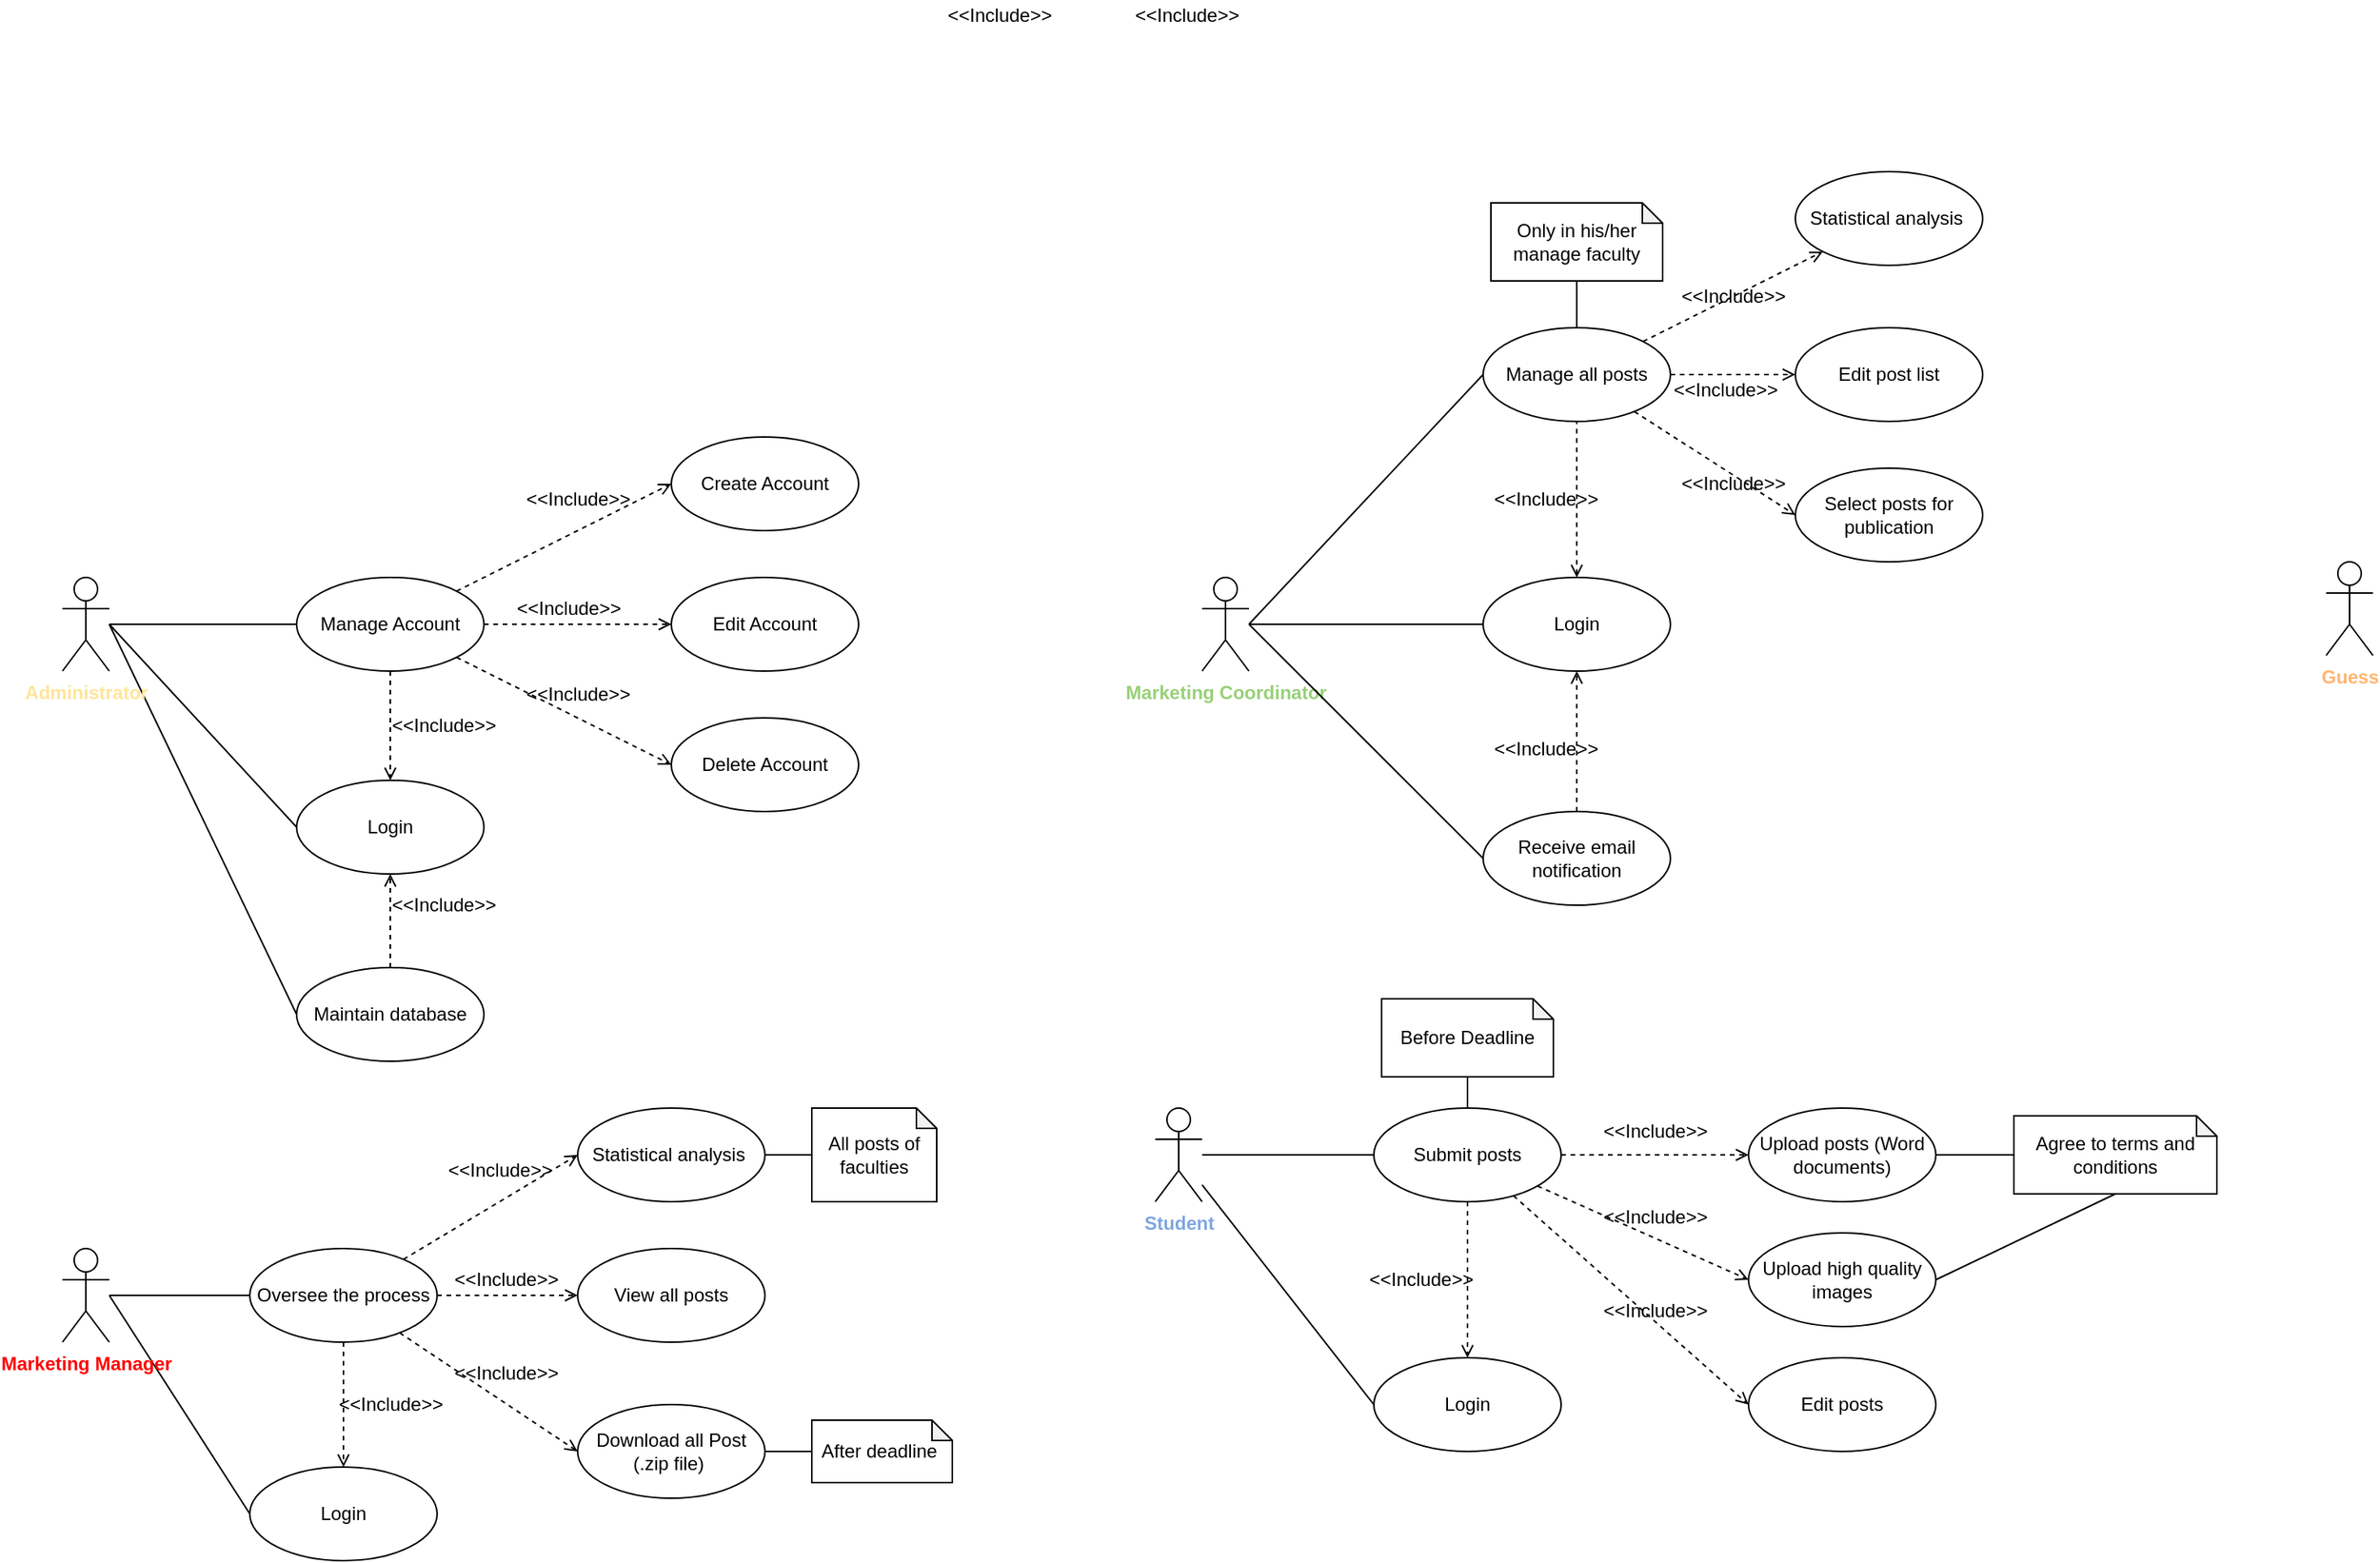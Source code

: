 <mxfile version="14.2.9" type="device"><diagram id="wyO9RBOQ9WLm2BZvJSTV" name="Page-1"><mxGraphModel dx="1037" dy="620" grid="1" gridSize="10" guides="1" tooltips="1" connect="1" arrows="1" fold="1" page="1" pageScale="1" pageWidth="827" pageHeight="1169" math="0" shadow="0"><root><mxCell id="0"/><mxCell id="1" parent="0"/><mxCell id="w-zreh3emUY5CEo7nI_e-14" style="edgeStyle=none;rounded=0;orthogonalLoop=1;jettySize=auto;html=1;endArrow=none;endFill=0;" parent="1" source="w-zreh3emUY5CEo7nI_e-1" target="w-zreh3emUY5CEo7nI_e-2" edge="1"><mxGeometry relative="1" as="geometry"/></mxCell><mxCell id="w-zreh3emUY5CEo7nI_e-15" style="edgeStyle=none;rounded=0;orthogonalLoop=1;jettySize=auto;html=1;entryX=0;entryY=0.5;entryDx=0;entryDy=0;endArrow=none;endFill=0;" parent="1" target="w-zreh3emUY5CEo7nI_e-24" edge="1"><mxGeometry relative="1" as="geometry"><mxPoint x="120" y="540" as="sourcePoint"/><mxPoint x="240" y="790" as="targetPoint"/></mxGeometry></mxCell><mxCell id="w-zreh3emUY5CEo7nI_e-50" style="edgeStyle=none;rounded=0;orthogonalLoop=1;jettySize=auto;html=1;entryX=0;entryY=0.5;entryDx=0;entryDy=0;endArrow=none;endFill=0;" parent="1" target="w-zreh3emUY5CEo7nI_e-4" edge="1"><mxGeometry relative="1" as="geometry"><mxPoint x="120" y="540" as="sourcePoint"/></mxGeometry></mxCell><mxCell id="w-zreh3emUY5CEo7nI_e-1" value="&lt;b&gt;&lt;font color=&quot;#ffe599&quot;&gt;Administrator&lt;/font&gt;&lt;/b&gt;" style="shape=umlActor;verticalLabelPosition=bottom;verticalAlign=top;html=1;outlineConnect=0;" parent="1" vertex="1"><mxGeometry x="90" y="510" width="30" height="60" as="geometry"/></mxCell><mxCell id="w-zreh3emUY5CEo7nI_e-11" style="edgeStyle=none;rounded=0;orthogonalLoop=1;jettySize=auto;html=1;entryX=0;entryY=0.5;entryDx=0;entryDy=0;dashed=1;endArrow=open;endFill=0;" parent="1" source="w-zreh3emUY5CEo7nI_e-2" target="w-zreh3emUY5CEo7nI_e-6" edge="1"><mxGeometry relative="1" as="geometry"/></mxCell><mxCell id="w-zreh3emUY5CEo7nI_e-12" style="edgeStyle=none;rounded=0;orthogonalLoop=1;jettySize=auto;html=1;dashed=1;endArrow=open;endFill=0;entryX=0;entryY=0.5;entryDx=0;entryDy=0;" parent="1" source="w-zreh3emUY5CEo7nI_e-2" target="w-zreh3emUY5CEo7nI_e-7" edge="1"><mxGeometry relative="1" as="geometry"/></mxCell><mxCell id="w-zreh3emUY5CEo7nI_e-13" style="edgeStyle=none;rounded=0;orthogonalLoop=1;jettySize=auto;html=1;dashed=1;endArrow=open;endFill=0;" parent="1" source="w-zreh3emUY5CEo7nI_e-2" target="w-zreh3emUY5CEo7nI_e-4" edge="1"><mxGeometry relative="1" as="geometry"/></mxCell><mxCell id="w-zreh3emUY5CEo7nI_e-2" value="Manage Account" style="ellipse;whiteSpace=wrap;html=1;" parent="1" vertex="1"><mxGeometry x="240" y="510" width="120" height="60" as="geometry"/></mxCell><mxCell id="w-zreh3emUY5CEo7nI_e-4" value="Login" style="ellipse;whiteSpace=wrap;html=1;" parent="1" vertex="1"><mxGeometry x="240" y="640" width="120" height="60" as="geometry"/></mxCell><mxCell id="w-zreh3emUY5CEo7nI_e-5" value="Create Account" style="ellipse;whiteSpace=wrap;html=1;" parent="1" vertex="1"><mxGeometry x="480" y="420" width="120" height="60" as="geometry"/></mxCell><mxCell id="w-zreh3emUY5CEo7nI_e-6" value="Edit Account" style="ellipse;whiteSpace=wrap;html=1;" parent="1" vertex="1"><mxGeometry x="480" y="510" width="120" height="60" as="geometry"/></mxCell><mxCell id="w-zreh3emUY5CEo7nI_e-7" value="Delete Account" style="ellipse;whiteSpace=wrap;html=1;" parent="1" vertex="1"><mxGeometry x="480" y="600" width="120" height="60" as="geometry"/></mxCell><mxCell id="w-zreh3emUY5CEo7nI_e-8" style="edgeStyle=orthogonalEdgeStyle;rounded=0;orthogonalLoop=1;jettySize=auto;html=1;exitX=0.5;exitY=1;exitDx=0;exitDy=0;" parent="1" source="w-zreh3emUY5CEo7nI_e-6" target="w-zreh3emUY5CEo7nI_e-6" edge="1"><mxGeometry relative="1" as="geometry"/></mxCell><mxCell id="w-zreh3emUY5CEo7nI_e-16" value="&amp;lt;&amp;lt;Include&amp;gt;&amp;gt;" style="text;html=1;align=center;verticalAlign=middle;resizable=0;points=[];autosize=1;" parent="1" vertex="1"><mxGeometry x="770" y="140" width="80" height="20" as="geometry"/></mxCell><mxCell id="w-zreh3emUY5CEo7nI_e-17" value="&amp;lt;&amp;lt;Include&amp;gt;&amp;gt;" style="text;html=1;align=center;verticalAlign=middle;resizable=0;points=[];autosize=1;" parent="1" vertex="1"><mxGeometry x="650" y="140" width="80" height="20" as="geometry"/></mxCell><mxCell id="w-zreh3emUY5CEo7nI_e-18" value="&amp;lt;&amp;lt;Include&amp;gt;&amp;gt;" style="text;html=1;align=center;verticalAlign=middle;resizable=0;points=[];autosize=1;" parent="1" vertex="1"><mxGeometry x="374" y="520" width="80" height="20" as="geometry"/></mxCell><mxCell id="w-zreh3emUY5CEo7nI_e-19" value="&amp;lt;&amp;lt;Include&amp;gt;&amp;gt;" style="text;html=1;align=center;verticalAlign=middle;resizable=0;points=[];autosize=1;" parent="1" vertex="1"><mxGeometry x="380" y="450" width="80" height="20" as="geometry"/></mxCell><mxCell id="w-zreh3emUY5CEo7nI_e-20" style="rounded=0;orthogonalLoop=1;jettySize=auto;html=1;dashed=1;endArrow=open;endFill=0;entryX=0;entryY=0.5;entryDx=0;entryDy=0;" parent="1" source="w-zreh3emUY5CEo7nI_e-2" target="w-zreh3emUY5CEo7nI_e-5" edge="1"><mxGeometry relative="1" as="geometry"><mxPoint x="344.813" y="520.051" as="sourcePoint"/><mxPoint x="455.402" y="470.069" as="targetPoint"/></mxGeometry></mxCell><mxCell id="w-zreh3emUY5CEo7nI_e-21" value="&amp;lt;&amp;lt;Include&amp;gt;&amp;gt;" style="text;html=1;align=center;verticalAlign=middle;resizable=0;points=[];autosize=1;" parent="1" vertex="1"><mxGeometry x="380" y="575" width="80" height="20" as="geometry"/></mxCell><mxCell id="w-zreh3emUY5CEo7nI_e-22" value="&amp;lt;&amp;lt;Include&amp;gt;&amp;gt;" style="text;html=1;align=center;verticalAlign=middle;resizable=0;points=[];autosize=1;" parent="1" vertex="1"><mxGeometry x="294" y="595" width="80" height="20" as="geometry"/></mxCell><mxCell id="w-zreh3emUY5CEo7nI_e-44" style="edgeStyle=none;rounded=0;orthogonalLoop=1;jettySize=auto;html=1;entryX=0.5;entryY=1;entryDx=0;entryDy=0;dashed=1;endArrow=open;endFill=0;" parent="1" source="w-zreh3emUY5CEo7nI_e-24" target="w-zreh3emUY5CEo7nI_e-4" edge="1"><mxGeometry relative="1" as="geometry"/></mxCell><mxCell id="w-zreh3emUY5CEo7nI_e-24" value="Maintain database" style="ellipse;whiteSpace=wrap;html=1;" parent="1" vertex="1"><mxGeometry x="240" y="760" width="120" height="60" as="geometry"/></mxCell><mxCell id="w-zreh3emUY5CEo7nI_e-46" style="edgeStyle=none;rounded=0;orthogonalLoop=1;jettySize=auto;html=1;entryX=0;entryY=0.5;entryDx=0;entryDy=0;endArrow=none;endFill=0;" parent="1" source="w-zreh3emUY5CEo7nI_e-26" target="w-zreh3emUY5CEo7nI_e-27" edge="1"><mxGeometry relative="1" as="geometry"/></mxCell><mxCell id="w-zreh3emUY5CEo7nI_e-51" style="edgeStyle=none;rounded=0;orthogonalLoop=1;jettySize=auto;html=1;entryX=0;entryY=0.5;entryDx=0;entryDy=0;endArrow=none;endFill=0;" parent="1" target="w-zreh3emUY5CEo7nI_e-37" edge="1"><mxGeometry relative="1" as="geometry"><mxPoint x="120" y="970" as="sourcePoint"/></mxGeometry></mxCell><mxCell id="w-zreh3emUY5CEo7nI_e-26" value="&lt;b&gt;&lt;font color=&quot;#ff0000&quot;&gt;Marketing Manager&lt;/font&gt;&lt;/b&gt;" style="shape=umlActor;verticalLabelPosition=bottom;verticalAlign=top;html=1;outlineConnect=0;" parent="1" vertex="1"><mxGeometry x="90" y="940" width="30" height="60" as="geometry"/></mxCell><mxCell id="w-zreh3emUY5CEo7nI_e-31" style="edgeStyle=none;rounded=0;orthogonalLoop=1;jettySize=auto;html=1;entryX=0;entryY=0.5;entryDx=0;entryDy=0;dashed=1;endArrow=open;endFill=0;" parent="1" source="w-zreh3emUY5CEo7nI_e-27" target="w-zreh3emUY5CEo7nI_e-28" edge="1"><mxGeometry relative="1" as="geometry"/></mxCell><mxCell id="w-zreh3emUY5CEo7nI_e-32" style="edgeStyle=none;rounded=0;orthogonalLoop=1;jettySize=auto;html=1;dashed=1;endArrow=open;endFill=0;entryX=0;entryY=0.5;entryDx=0;entryDy=0;" parent="1" source="w-zreh3emUY5CEo7nI_e-27" target="w-zreh3emUY5CEo7nI_e-33" edge="1"><mxGeometry relative="1" as="geometry"><mxPoint x="420" y="1050" as="targetPoint"/></mxGeometry></mxCell><mxCell id="w-zreh3emUY5CEo7nI_e-38" style="edgeStyle=none;rounded=0;orthogonalLoop=1;jettySize=auto;html=1;entryX=0.5;entryY=0;entryDx=0;entryDy=0;endArrow=open;endFill=0;dashed=1;" parent="1" source="w-zreh3emUY5CEo7nI_e-27" target="w-zreh3emUY5CEo7nI_e-37" edge="1"><mxGeometry relative="1" as="geometry"/></mxCell><mxCell id="w-zreh3emUY5CEo7nI_e-39" style="edgeStyle=none;rounded=0;orthogonalLoop=1;jettySize=auto;html=1;entryX=0;entryY=0.5;entryDx=0;entryDy=0;dashed=1;endArrow=open;endFill=0;" parent="1" source="w-zreh3emUY5CEo7nI_e-27" target="w-zreh3emUY5CEo7nI_e-34" edge="1"><mxGeometry relative="1" as="geometry"/></mxCell><mxCell id="w-zreh3emUY5CEo7nI_e-27" value="Oversee the process" style="ellipse;whiteSpace=wrap;html=1;" parent="1" vertex="1"><mxGeometry x="210" y="940" width="120" height="60" as="geometry"/></mxCell><mxCell id="w-zreh3emUY5CEo7nI_e-30" style="edgeStyle=none;rounded=0;orthogonalLoop=1;jettySize=auto;html=1;entryX=0;entryY=0.5;entryDx=0;entryDy=0;entryPerimeter=0;endArrow=none;endFill=0;" parent="1" source="w-zreh3emUY5CEo7nI_e-28" target="w-zreh3emUY5CEo7nI_e-29" edge="1"><mxGeometry relative="1" as="geometry"/></mxCell><mxCell id="w-zreh3emUY5CEo7nI_e-28" value="Statistical analysis&amp;nbsp;" style="ellipse;whiteSpace=wrap;html=1;" parent="1" vertex="1"><mxGeometry x="420" y="850" width="120" height="60" as="geometry"/></mxCell><mxCell id="w-zreh3emUY5CEo7nI_e-29" value="All posts of faculties" style="shape=note;whiteSpace=wrap;html=1;backgroundOutline=1;darkOpacity=0.05;size=13;" parent="1" vertex="1"><mxGeometry x="570" y="850" width="80" height="60" as="geometry"/></mxCell><mxCell id="w-zreh3emUY5CEo7nI_e-33" value="View all posts" style="ellipse;whiteSpace=wrap;html=1;" parent="1" vertex="1"><mxGeometry x="420" y="940" width="120" height="60" as="geometry"/></mxCell><mxCell id="w-zreh3emUY5CEo7nI_e-36" style="edgeStyle=none;rounded=0;orthogonalLoop=1;jettySize=auto;html=1;entryX=0;entryY=0.5;entryDx=0;entryDy=0;entryPerimeter=0;endArrow=none;endFill=0;" parent="1" source="w-zreh3emUY5CEo7nI_e-34" target="w-zreh3emUY5CEo7nI_e-35" edge="1"><mxGeometry relative="1" as="geometry"/></mxCell><mxCell id="w-zreh3emUY5CEo7nI_e-34" value="Download all Post (.zip file)&amp;nbsp;" style="ellipse;whiteSpace=wrap;html=1;" parent="1" vertex="1"><mxGeometry x="420" y="1040" width="120" height="60" as="geometry"/></mxCell><mxCell id="w-zreh3emUY5CEo7nI_e-35" value="After deadline&amp;nbsp;" style="shape=note;whiteSpace=wrap;html=1;backgroundOutline=1;darkOpacity=0.05;size=13;" parent="1" vertex="1"><mxGeometry x="570" y="1050" width="90" height="40" as="geometry"/></mxCell><mxCell id="w-zreh3emUY5CEo7nI_e-37" value="Login" style="ellipse;whiteSpace=wrap;html=1;" parent="1" vertex="1"><mxGeometry x="210" y="1080" width="120" height="60" as="geometry"/></mxCell><mxCell id="w-zreh3emUY5CEo7nI_e-40" value="&amp;lt;&amp;lt;Include&amp;gt;&amp;gt;" style="text;html=1;align=center;verticalAlign=middle;resizable=0;points=[];autosize=1;" parent="1" vertex="1"><mxGeometry x="330" y="880" width="80" height="20" as="geometry"/></mxCell><mxCell id="w-zreh3emUY5CEo7nI_e-41" value="&amp;lt;&amp;lt;Include&amp;gt;&amp;gt;" style="text;html=1;align=center;verticalAlign=middle;resizable=0;points=[];autosize=1;" parent="1" vertex="1"><mxGeometry x="260" y="1030" width="80" height="20" as="geometry"/></mxCell><mxCell id="w-zreh3emUY5CEo7nI_e-42" value="&amp;lt;&amp;lt;Include&amp;gt;&amp;gt;" style="text;html=1;align=center;verticalAlign=middle;resizable=0;points=[];autosize=1;" parent="1" vertex="1"><mxGeometry x="334" y="1010" width="80" height="20" as="geometry"/></mxCell><mxCell id="w-zreh3emUY5CEo7nI_e-43" value="&amp;lt;&amp;lt;Include&amp;gt;&amp;gt;" style="text;html=1;align=center;verticalAlign=middle;resizable=0;points=[];autosize=1;" parent="1" vertex="1"><mxGeometry x="333.5" y="950" width="80" height="20" as="geometry"/></mxCell><mxCell id="w-zreh3emUY5CEo7nI_e-45" value="&amp;lt;&amp;lt;Include&amp;gt;&amp;gt;" style="text;html=1;align=center;verticalAlign=middle;resizable=0;points=[];autosize=1;" parent="1" vertex="1"><mxGeometry x="294" y="710" width="80" height="20" as="geometry"/></mxCell><mxCell id="w-zreh3emUY5CEo7nI_e-53" style="edgeStyle=none;rounded=0;orthogonalLoop=1;jettySize=auto;html=1;endArrow=none;endFill=0;" parent="1" source="w-zreh3emUY5CEo7nI_e-47" target="w-zreh3emUY5CEo7nI_e-52" edge="1"><mxGeometry relative="1" as="geometry"/></mxCell><mxCell id="w-zreh3emUY5CEo7nI_e-47" value="&lt;b&gt;&lt;font color=&quot;#97d077&quot;&gt;Marketing Coordinator&lt;/font&gt;&lt;/b&gt;" style="shape=umlActor;verticalLabelPosition=bottom;verticalAlign=top;html=1;outlineConnect=0;" parent="1" vertex="1"><mxGeometry x="820" y="510" width="30" height="60" as="geometry"/></mxCell><mxCell id="vN315KXoV0k9hslE9EMQ-2" style="rounded=0;orthogonalLoop=1;jettySize=auto;html=1;endArrow=none;endFill=0;exitX=0;exitY=0.5;exitDx=0;exitDy=0;" parent="1" source="w-zreh3emUY5CEo7nI_e-49" edge="1"><mxGeometry relative="1" as="geometry"><mxPoint x="850" y="540" as="targetPoint"/></mxGeometry></mxCell><mxCell id="vN315KXoV0k9hslE9EMQ-6" style="edgeStyle=none;rounded=0;orthogonalLoop=1;jettySize=auto;html=1;endArrow=open;endFill=0;dashed=1;" parent="1" source="w-zreh3emUY5CEo7nI_e-49" target="vN315KXoV0k9hslE9EMQ-4" edge="1"><mxGeometry relative="1" as="geometry"/></mxCell><mxCell id="vN315KXoV0k9hslE9EMQ-9" style="edgeStyle=none;rounded=0;orthogonalLoop=1;jettySize=auto;html=1;entryX=0;entryY=0.5;entryDx=0;entryDy=0;endArrow=open;endFill=0;dashed=1;" parent="1" source="w-zreh3emUY5CEo7nI_e-49" target="vN315KXoV0k9hslE9EMQ-7" edge="1"><mxGeometry relative="1" as="geometry"/></mxCell><mxCell id="vN315KXoV0k9hslE9EMQ-10" style="edgeStyle=none;rounded=0;orthogonalLoop=1;jettySize=auto;html=1;entryX=0;entryY=0.5;entryDx=0;entryDy=0;endArrow=open;endFill=0;dashed=1;" parent="1" source="w-zreh3emUY5CEo7nI_e-49" target="vN315KXoV0k9hslE9EMQ-8" edge="1"><mxGeometry relative="1" as="geometry"/></mxCell><mxCell id="w-zreh3emUY5CEo7nI_e-49" value="Manage all posts" style="ellipse;whiteSpace=wrap;html=1;" parent="1" vertex="1"><mxGeometry x="1000" y="350" width="120" height="60" as="geometry"/></mxCell><mxCell id="vN315KXoV0k9hslE9EMQ-11" style="edgeStyle=none;rounded=0;orthogonalLoop=1;jettySize=auto;html=1;entryX=0.5;entryY=1;entryDx=0;entryDy=0;endArrow=none;endFill=0;dashed=1;startArrow=open;startFill=0;" parent="1" source="w-zreh3emUY5CEo7nI_e-52" target="w-zreh3emUY5CEo7nI_e-49" edge="1"><mxGeometry relative="1" as="geometry"/></mxCell><mxCell id="w-zreh3emUY5CEo7nI_e-52" value="Login" style="ellipse;whiteSpace=wrap;html=1;" parent="1" vertex="1"><mxGeometry x="1000" y="510" width="120" height="60" as="geometry"/></mxCell><mxCell id="w-zreh3emUY5CEo7nI_e-55" style="edgeStyle=none;rounded=0;orthogonalLoop=1;jettySize=auto;html=1;entryX=0.5;entryY=0;entryDx=0;entryDy=0;endArrow=none;endFill=0;" parent="1" source="w-zreh3emUY5CEo7nI_e-54" target="w-zreh3emUY5CEo7nI_e-49" edge="1"><mxGeometry relative="1" as="geometry"/></mxCell><mxCell id="w-zreh3emUY5CEo7nI_e-54" value="Only in his/her manage faculty" style="shape=note;whiteSpace=wrap;html=1;backgroundOutline=1;darkOpacity=0.05;size=13;" parent="1" vertex="1"><mxGeometry x="1005" y="270" width="110" height="50" as="geometry"/></mxCell><mxCell id="vN315KXoV0k9hslE9EMQ-4" value="Statistical analysis&amp;nbsp;" style="ellipse;whiteSpace=wrap;html=1;" parent="1" vertex="1"><mxGeometry x="1200" y="250" width="120" height="60" as="geometry"/></mxCell><mxCell id="vN315KXoV0k9hslE9EMQ-7" value="Edit post list" style="ellipse;whiteSpace=wrap;html=1;" parent="1" vertex="1"><mxGeometry x="1200" y="350" width="120" height="60" as="geometry"/></mxCell><mxCell id="vN315KXoV0k9hslE9EMQ-8" value="Select posts for publication" style="ellipse;whiteSpace=wrap;html=1;" parent="1" vertex="1"><mxGeometry x="1200" y="440" width="120" height="60" as="geometry"/></mxCell><mxCell id="vN315KXoV0k9hslE9EMQ-13" style="edgeStyle=none;rounded=0;orthogonalLoop=1;jettySize=auto;html=1;entryX=0.5;entryY=1;entryDx=0;entryDy=0;endArrow=open;endFill=0;dashed=1;" parent="1" source="vN315KXoV0k9hslE9EMQ-12" target="w-zreh3emUY5CEo7nI_e-52" edge="1"><mxGeometry relative="1" as="geometry"/></mxCell><mxCell id="vN315KXoV0k9hslE9EMQ-14" style="edgeStyle=none;rounded=0;orthogonalLoop=1;jettySize=auto;html=1;startArrow=none;startFill=0;endArrow=none;endFill=0;exitX=0;exitY=0.5;exitDx=0;exitDy=0;" parent="1" source="vN315KXoV0k9hslE9EMQ-12" edge="1"><mxGeometry relative="1" as="geometry"><mxPoint x="850" y="540" as="targetPoint"/></mxGeometry></mxCell><mxCell id="vN315KXoV0k9hslE9EMQ-12" value="Receive email notification" style="ellipse;whiteSpace=wrap;html=1;" parent="1" vertex="1"><mxGeometry x="1000" y="660" width="120" height="60" as="geometry"/></mxCell><mxCell id="vN315KXoV0k9hslE9EMQ-15" value="&amp;lt;&amp;lt;Include&amp;gt;&amp;gt;" style="text;html=1;align=center;verticalAlign=middle;resizable=0;points=[];autosize=1;" parent="1" vertex="1"><mxGeometry x="1120" y="320" width="80" height="20" as="geometry"/></mxCell><mxCell id="vN315KXoV0k9hslE9EMQ-16" value="&amp;lt;&amp;lt;Include&amp;gt;&amp;gt;" style="text;html=1;align=center;verticalAlign=middle;resizable=0;points=[];autosize=1;" parent="1" vertex="1"><mxGeometry x="1115" y="380" width="80" height="20" as="geometry"/></mxCell><mxCell id="vN315KXoV0k9hslE9EMQ-17" value="&amp;lt;&amp;lt;Include&amp;gt;&amp;gt;" style="text;html=1;align=center;verticalAlign=middle;resizable=0;points=[];autosize=1;" parent="1" vertex="1"><mxGeometry x="1120" y="440" width="80" height="20" as="geometry"/></mxCell><mxCell id="vN315KXoV0k9hslE9EMQ-21" value="&amp;lt;&amp;lt;Include&amp;gt;&amp;gt;" style="text;html=1;align=center;verticalAlign=middle;resizable=0;points=[];autosize=1;" parent="1" vertex="1"><mxGeometry x="1000" y="450" width="80" height="20" as="geometry"/></mxCell><mxCell id="vN315KXoV0k9hslE9EMQ-22" value="&amp;lt;&amp;lt;Include&amp;gt;&amp;gt;" style="text;html=1;align=center;verticalAlign=middle;resizable=0;points=[];autosize=1;" parent="1" vertex="1"><mxGeometry x="1000" y="610" width="80" height="20" as="geometry"/></mxCell><mxCell id="vN315KXoV0k9hslE9EMQ-30" style="edgeStyle=none;rounded=0;orthogonalLoop=1;jettySize=auto;html=1;entryX=0;entryY=0.5;entryDx=0;entryDy=0;startArrow=none;startFill=0;endArrow=none;endFill=0;fontColor=#7EA6E0;" parent="1" source="vN315KXoV0k9hslE9EMQ-23" target="vN315KXoV0k9hslE9EMQ-26" edge="1"><mxGeometry relative="1" as="geometry"/></mxCell><mxCell id="vN315KXoV0k9hslE9EMQ-31" style="edgeStyle=none;rounded=0;orthogonalLoop=1;jettySize=auto;html=1;entryX=0;entryY=0.5;entryDx=0;entryDy=0;startArrow=none;startFill=0;endArrow=none;endFill=0;fontColor=#7EA6E0;" parent="1" source="vN315KXoV0k9hslE9EMQ-23" target="vN315KXoV0k9hslE9EMQ-27" edge="1"><mxGeometry relative="1" as="geometry"/></mxCell><mxCell id="vN315KXoV0k9hslE9EMQ-23" value="&lt;b&gt;&lt;font&gt;Student&lt;/font&gt;&lt;/b&gt;" style="shape=umlActor;verticalLabelPosition=bottom;verticalAlign=top;html=1;outlineConnect=0;fontColor=#7EA6E0;" parent="1" vertex="1"><mxGeometry x="790" y="850" width="30" height="60" as="geometry"/></mxCell><mxCell id="vN315KXoV0k9hslE9EMQ-29" style="edgeStyle=none;rounded=0;orthogonalLoop=1;jettySize=auto;html=1;entryX=0.5;entryY=0;entryDx=0;entryDy=0;startArrow=none;startFill=0;endArrow=open;endFill=0;fontColor=#7EA6E0;dashed=1;" parent="1" source="vN315KXoV0k9hslE9EMQ-26" target="vN315KXoV0k9hslE9EMQ-27" edge="1"><mxGeometry relative="1" as="geometry"/></mxCell><mxCell id="vN315KXoV0k9hslE9EMQ-35" style="edgeStyle=none;rounded=0;orthogonalLoop=1;jettySize=auto;html=1;entryX=0;entryY=0.5;entryDx=0;entryDy=0;startArrow=none;startFill=0;endArrow=open;endFill=0;fontColor=#7EA6E0;dashed=1;" parent="1" source="vN315KXoV0k9hslE9EMQ-26" target="vN315KXoV0k9hslE9EMQ-33" edge="1"><mxGeometry relative="1" as="geometry"/></mxCell><mxCell id="vN315KXoV0k9hslE9EMQ-36" style="edgeStyle=none;rounded=0;orthogonalLoop=1;jettySize=auto;html=1;entryX=0;entryY=0.5;entryDx=0;entryDy=0;startArrow=none;startFill=0;endArrow=open;endFill=0;fontColor=#7EA6E0;dashed=1;" parent="1" source="vN315KXoV0k9hslE9EMQ-26" target="vN315KXoV0k9hslE9EMQ-34" edge="1"><mxGeometry relative="1" as="geometry"/></mxCell><mxCell id="vN315KXoV0k9hslE9EMQ-38" style="edgeStyle=none;rounded=0;orthogonalLoop=1;jettySize=auto;html=1;entryX=0;entryY=0.5;entryDx=0;entryDy=0;startArrow=none;startFill=0;endArrow=open;endFill=0;fontColor=#7EA6E0;dashed=1;" parent="1" source="vN315KXoV0k9hslE9EMQ-26" target="vN315KXoV0k9hslE9EMQ-37" edge="1"><mxGeometry relative="1" as="geometry"/></mxCell><mxCell id="vN315KXoV0k9hslE9EMQ-26" value="Submit posts" style="ellipse;whiteSpace=wrap;html=1;" parent="1" vertex="1"><mxGeometry x="930" y="850" width="120" height="60" as="geometry"/></mxCell><mxCell id="vN315KXoV0k9hslE9EMQ-27" value="Login" style="ellipse;whiteSpace=wrap;html=1;" parent="1" vertex="1"><mxGeometry x="930" y="1010" width="120" height="60" as="geometry"/></mxCell><mxCell id="vN315KXoV0k9hslE9EMQ-43" style="edgeStyle=none;rounded=0;orthogonalLoop=1;jettySize=auto;html=1;entryX=0;entryY=0.5;entryDx=0;entryDy=0;entryPerimeter=0;startArrow=none;startFill=0;endArrow=none;endFill=0;fontColor=#7EA6E0;exitX=1;exitY=0.5;exitDx=0;exitDy=0;" parent="1" source="vN315KXoV0k9hslE9EMQ-33" target="vN315KXoV0k9hslE9EMQ-40" edge="1"><mxGeometry relative="1" as="geometry"/></mxCell><mxCell id="vN315KXoV0k9hslE9EMQ-33" value="Upload posts (Word documents)" style="ellipse;whiteSpace=wrap;html=1;" parent="1" vertex="1"><mxGeometry x="1170" y="850" width="120" height="60" as="geometry"/></mxCell><mxCell id="vN315KXoV0k9hslE9EMQ-34" value="Upload high quality images" style="ellipse;whiteSpace=wrap;html=1;" parent="1" vertex="1"><mxGeometry x="1170" y="930" width="120" height="60" as="geometry"/></mxCell><mxCell id="vN315KXoV0k9hslE9EMQ-37" value="Edit posts" style="ellipse;whiteSpace=wrap;html=1;" parent="1" vertex="1"><mxGeometry x="1170" y="1010" width="120" height="60" as="geometry"/></mxCell><mxCell id="vN315KXoV0k9hslE9EMQ-42" style="edgeStyle=none;rounded=0;orthogonalLoop=1;jettySize=auto;html=1;startArrow=none;startFill=0;endArrow=none;endFill=0;fontColor=#7EA6E0;" parent="1" source="vN315KXoV0k9hslE9EMQ-39" target="vN315KXoV0k9hslE9EMQ-26" edge="1"><mxGeometry relative="1" as="geometry"/></mxCell><mxCell id="vN315KXoV0k9hslE9EMQ-39" value="Before Deadline" style="shape=note;whiteSpace=wrap;html=1;backgroundOutline=1;darkOpacity=0.05;size=13;" parent="1" vertex="1"><mxGeometry x="935" y="780" width="110" height="50" as="geometry"/></mxCell><mxCell id="vN315KXoV0k9hslE9EMQ-44" style="edgeStyle=none;rounded=0;orthogonalLoop=1;jettySize=auto;html=1;entryX=1;entryY=0.5;entryDx=0;entryDy=0;startArrow=none;startFill=0;endArrow=none;endFill=0;fontColor=#7EA6E0;exitX=0.5;exitY=1;exitDx=0;exitDy=0;exitPerimeter=0;" parent="1" source="vN315KXoV0k9hslE9EMQ-40" target="vN315KXoV0k9hslE9EMQ-34" edge="1"><mxGeometry relative="1" as="geometry"/></mxCell><mxCell id="vN315KXoV0k9hslE9EMQ-40" value="Agree to terms and conditions" style="shape=note;whiteSpace=wrap;html=1;backgroundOutline=1;darkOpacity=0.05;size=13;" parent="1" vertex="1"><mxGeometry x="1340" y="855" width="130" height="50" as="geometry"/></mxCell><mxCell id="vN315KXoV0k9hslE9EMQ-45" value="&amp;lt;&amp;lt;Include&amp;gt;&amp;gt;" style="text;html=1;align=center;verticalAlign=middle;resizable=0;points=[];autosize=1;" parent="1" vertex="1"><mxGeometry x="920" y="950" width="80" height="20" as="geometry"/></mxCell><mxCell id="vN315KXoV0k9hslE9EMQ-46" value="&amp;lt;&amp;lt;Include&amp;gt;&amp;gt;" style="text;html=1;align=center;verticalAlign=middle;resizable=0;points=[];autosize=1;" parent="1" vertex="1"><mxGeometry x="1070" y="855" width="80" height="20" as="geometry"/></mxCell><mxCell id="vN315KXoV0k9hslE9EMQ-47" value="&amp;lt;&amp;lt;Include&amp;gt;&amp;gt;" style="text;html=1;align=center;verticalAlign=middle;resizable=0;points=[];autosize=1;" parent="1" vertex="1"><mxGeometry x="1070" y="910" width="80" height="20" as="geometry"/></mxCell><mxCell id="vN315KXoV0k9hslE9EMQ-48" value="&amp;lt;&amp;lt;Include&amp;gt;&amp;gt;" style="text;html=1;align=center;verticalAlign=middle;resizable=0;points=[];autosize=1;" parent="1" vertex="1"><mxGeometry x="1070" y="970" width="80" height="20" as="geometry"/></mxCell><mxCell id="vN315KXoV0k9hslE9EMQ-49" value="&lt;b&gt;&lt;font color=&quot;#ffb570&quot;&gt;Guess&lt;/font&gt;&lt;/b&gt;" style="shape=umlActor;verticalLabelPosition=bottom;verticalAlign=top;html=1;outlineConnect=0;" parent="1" vertex="1"><mxGeometry x="1540" y="500" width="30" height="60" as="geometry"/></mxCell></root></mxGraphModel></diagram></mxfile>